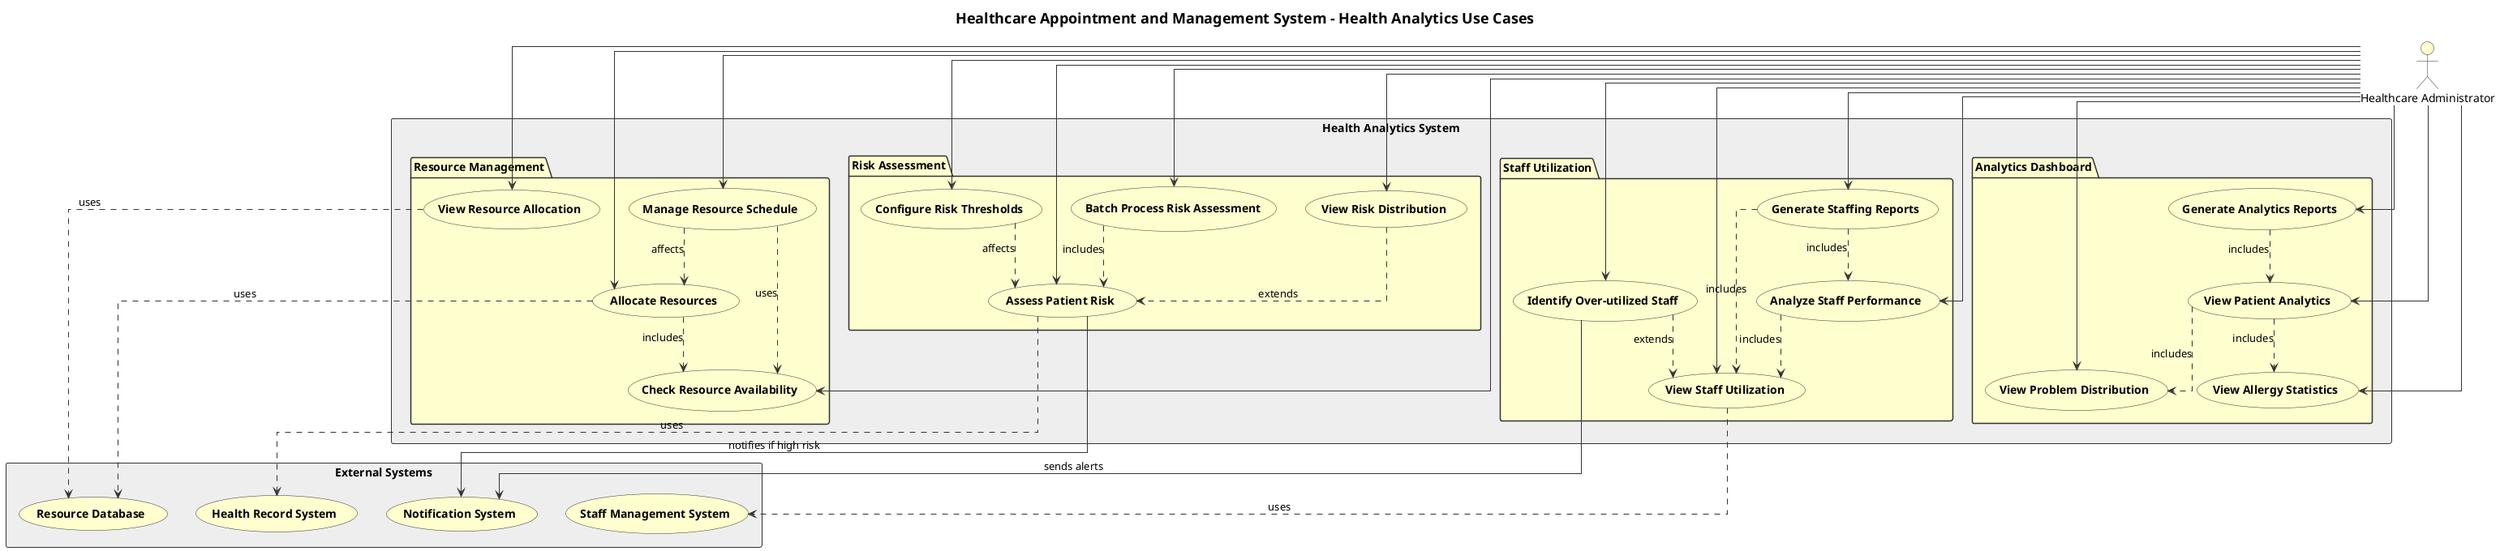 @startuml Health Analytics Module - Use Case Diagram

' Style and Theming
skinparam usecase {
  BackgroundColor #FEFECE
  BorderColor #333333
  ArrowColor #333333
  FontStyle bold
}

skinparam actor {
  BackgroundColor #FEFECE
  BorderColor #333333
}

skinparam package {
  BackgroundColor #FEFECE
  BorderColor #333333
}

skinparam rectangle {
  BackgroundColor #EEEEEE
  BorderColor #333333
}

skinparam linetype ortho
skinparam titleFontSize 18
skinparam titleFontStyle bold

title "Healthcare Appointment and Management System - Health Analytics Use Cases"

' Actors
actor "Healthcare Administrator" as Admin

' Primary use case package
rectangle "Health Analytics System" {
  package "Analytics Dashboard" {
    usecase "View Patient Analytics" as UC1
    usecase "View Problem Distribution" as UC2
    usecase "View Allergy Statistics" as UC3
    usecase "Generate Analytics Reports" as UC4
  }
  
  package "Risk Assessment" {
    usecase "Assess Patient Risk" as UC5
    usecase "View Risk Distribution" as UC6
    usecase "Batch Process Risk Assessment" as UC7
    usecase "Configure Risk Thresholds" as UC8
  }
  
  package "Resource Management" {
    usecase "Allocate Resources" as UC9
    usecase "Check Resource Availability" as UC10
    usecase "View Resource Allocation" as UC11
    usecase "Manage Resource Schedule" as UC12
  }
  
  package "Staff Utilization" {
    usecase "View Staff Utilization" as UC13
    usecase "Analyze Staff Performance" as UC14
    usecase "Identify Over-utilized Staff" as UC15
    usecase "Generate Staffing Reports" as UC16
  }
}

' External systems
rectangle "External Systems" {
  usecase "Health Record System" as EX1
  usecase "Resource Database" as EX2
  usecase "Staff Management System" as EX3
  usecase "Notification System" as EX4
}

' Relationships - Actors to Use Cases

' Administrator connections
Admin --> UC1
Admin --> UC2
Admin --> UC3
Admin --> UC4
Admin --> UC5
Admin --> UC6
Admin --> UC7
Admin --> UC8
Admin --> UC9
Admin --> UC10
Admin --> UC11
Admin --> UC12
Admin --> UC13
Admin --> UC14
Admin --> UC15
Admin --> UC16

' Use case relationships

' Analytics relationships
UC1 ..> UC2 : includes
UC1 ..> UC3 : includes
UC4 ..> UC1 : includes

' Risk Assessment relationships
UC5 ..> EX1 : uses
UC6 ..> UC5 : extends
UC7 ..> UC5 : includes
UC8 ..> UC5 : affects

' Resource Management relationships
UC9 ..> UC10 : includes
UC9 ..> EX2 : uses
UC11 ..> EX2 : uses
UC12 ..> UC9 : affects
UC12 ..> UC10 : uses

' Staff Utilization relationships
UC13 ..> EX3 : uses
UC14 ..> UC13 : includes
UC15 ..> UC13 : extends
UC16 ..> UC13 : includes
UC16 ..> UC14 : includes

' Other relationships
UC5 --> EX4 : notifies if high risk
UC15 --> EX4 : sends alerts

@enduml
